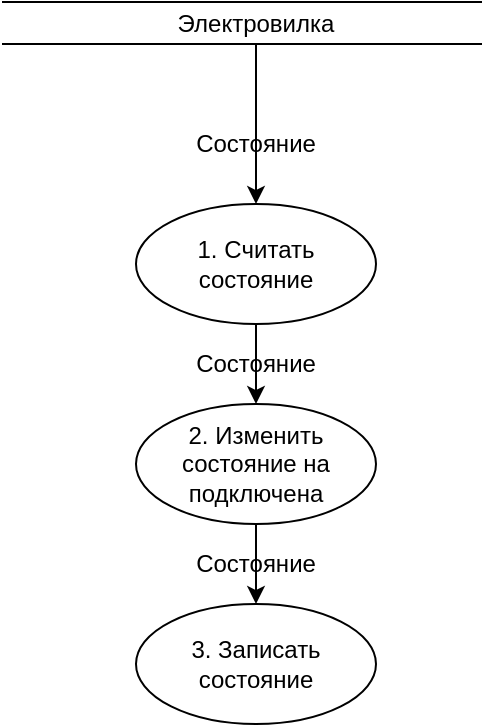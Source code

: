 <mxfile version="10.7.4" type="google"><diagram id="rYH8FukipECVAQXnlHQu" name="Page-1"><mxGraphModel dx="1211" dy="935" grid="1" gridSize="10" guides="1" tooltips="1" connect="1" arrows="1" fold="1" page="1" pageScale="1" pageWidth="827" pageHeight="1169" math="0" shadow="0"><root><mxCell id="0"/><mxCell id="1" parent="0"/><mxCell id="oTtnyCm6GIpx9pK9itHm-1" value="" style="shape=link;html=1;width=21;" parent="1" edge="1"><mxGeometry width="50" height="50" relative="1" as="geometry"><mxPoint x="293" y="89.5" as="sourcePoint"/><mxPoint x="533" y="89.5" as="targetPoint"/></mxGeometry></mxCell><mxCell id="oTtnyCm6GIpx9pK9itHm-2" style="edgeStyle=orthogonalEdgeStyle;rounded=0;orthogonalLoop=1;jettySize=auto;html=1;exitX=0.5;exitY=1;exitDx=0;exitDy=0;entryX=0.5;entryY=0;entryDx=0;entryDy=0;" parent="1" source="oTtnyCm6GIpx9pK9itHm-4" target="oTtnyCm6GIpx9pK9itHm-6" edge="1"><mxGeometry relative="1" as="geometry"><mxPoint x="420" y="130" as="targetPoint"/></mxGeometry></mxCell><mxCell id="oTtnyCm6GIpx9pK9itHm-4" value="Электровилка" style="text;html=1;strokeColor=none;fillColor=none;align=center;verticalAlign=middle;whiteSpace=wrap;rounded=0;" parent="1" vertex="1"><mxGeometry x="320" y="80" width="200" height="20" as="geometry"/></mxCell><mxCell id="oTtnyCm6GIpx9pK9itHm-5" style="edgeStyle=orthogonalEdgeStyle;rounded=0;orthogonalLoop=1;jettySize=auto;html=1;exitX=0.5;exitY=1;exitDx=0;exitDy=0;" parent="1" source="oTtnyCm6GIpx9pK9itHm-6" edge="1"><mxGeometry relative="1" as="geometry"><mxPoint x="420" y="280" as="targetPoint"/></mxGeometry></mxCell><mxCell id="oTtnyCm6GIpx9pK9itHm-6" value="1. Cчитать состояние" style="ellipse;whiteSpace=wrap;html=1;" parent="1" vertex="1"><mxGeometry x="360" y="180" width="120" height="60" as="geometry"/></mxCell><mxCell id="Zg_NGF94T3kL4VOn1Qx_-2" style="edgeStyle=orthogonalEdgeStyle;rounded=0;orthogonalLoop=1;jettySize=auto;html=1;exitX=0.5;exitY=1;exitDx=0;exitDy=0;entryX=0.5;entryY=0;entryDx=0;entryDy=0;" parent="1" source="oTtnyCm6GIpx9pK9itHm-7" target="Zg_NGF94T3kL4VOn1Qx_-1" edge="1"><mxGeometry relative="1" as="geometry"/></mxCell><mxCell id="oTtnyCm6GIpx9pK9itHm-7" value="2. Изменить состояние на подключена" style="ellipse;whiteSpace=wrap;html=1;" parent="1" vertex="1"><mxGeometry x="360" y="280" width="120" height="60" as="geometry"/></mxCell><mxCell id="Zg_NGF94T3kL4VOn1Qx_-1" value="3. Записать состояние" style="ellipse;whiteSpace=wrap;html=1;" parent="1" vertex="1"><mxGeometry x="360" y="380" width="120" height="60" as="geometry"/></mxCell><mxCell id="CgyGOj7S6ftqdvInXh3O-1" value="Состояние" style="text;html=1;strokeColor=none;fillColor=none;align=center;verticalAlign=middle;whiteSpace=wrap;rounded=0;" vertex="1" parent="1"><mxGeometry x="400" y="140" width="40" height="20" as="geometry"/></mxCell><mxCell id="CgyGOj7S6ftqdvInXh3O-2" value="Состояние" style="text;html=1;strokeColor=none;fillColor=none;align=center;verticalAlign=middle;whiteSpace=wrap;rounded=0;" vertex="1" parent="1"><mxGeometry x="400" y="250" width="40" height="20" as="geometry"/></mxCell><mxCell id="CgyGOj7S6ftqdvInXh3O-3" value="Состояние" style="text;html=1;strokeColor=none;fillColor=none;align=center;verticalAlign=middle;whiteSpace=wrap;rounded=0;" vertex="1" parent="1"><mxGeometry x="400" y="350" width="40" height="20" as="geometry"/></mxCell></root></mxGraphModel></diagram></mxfile>